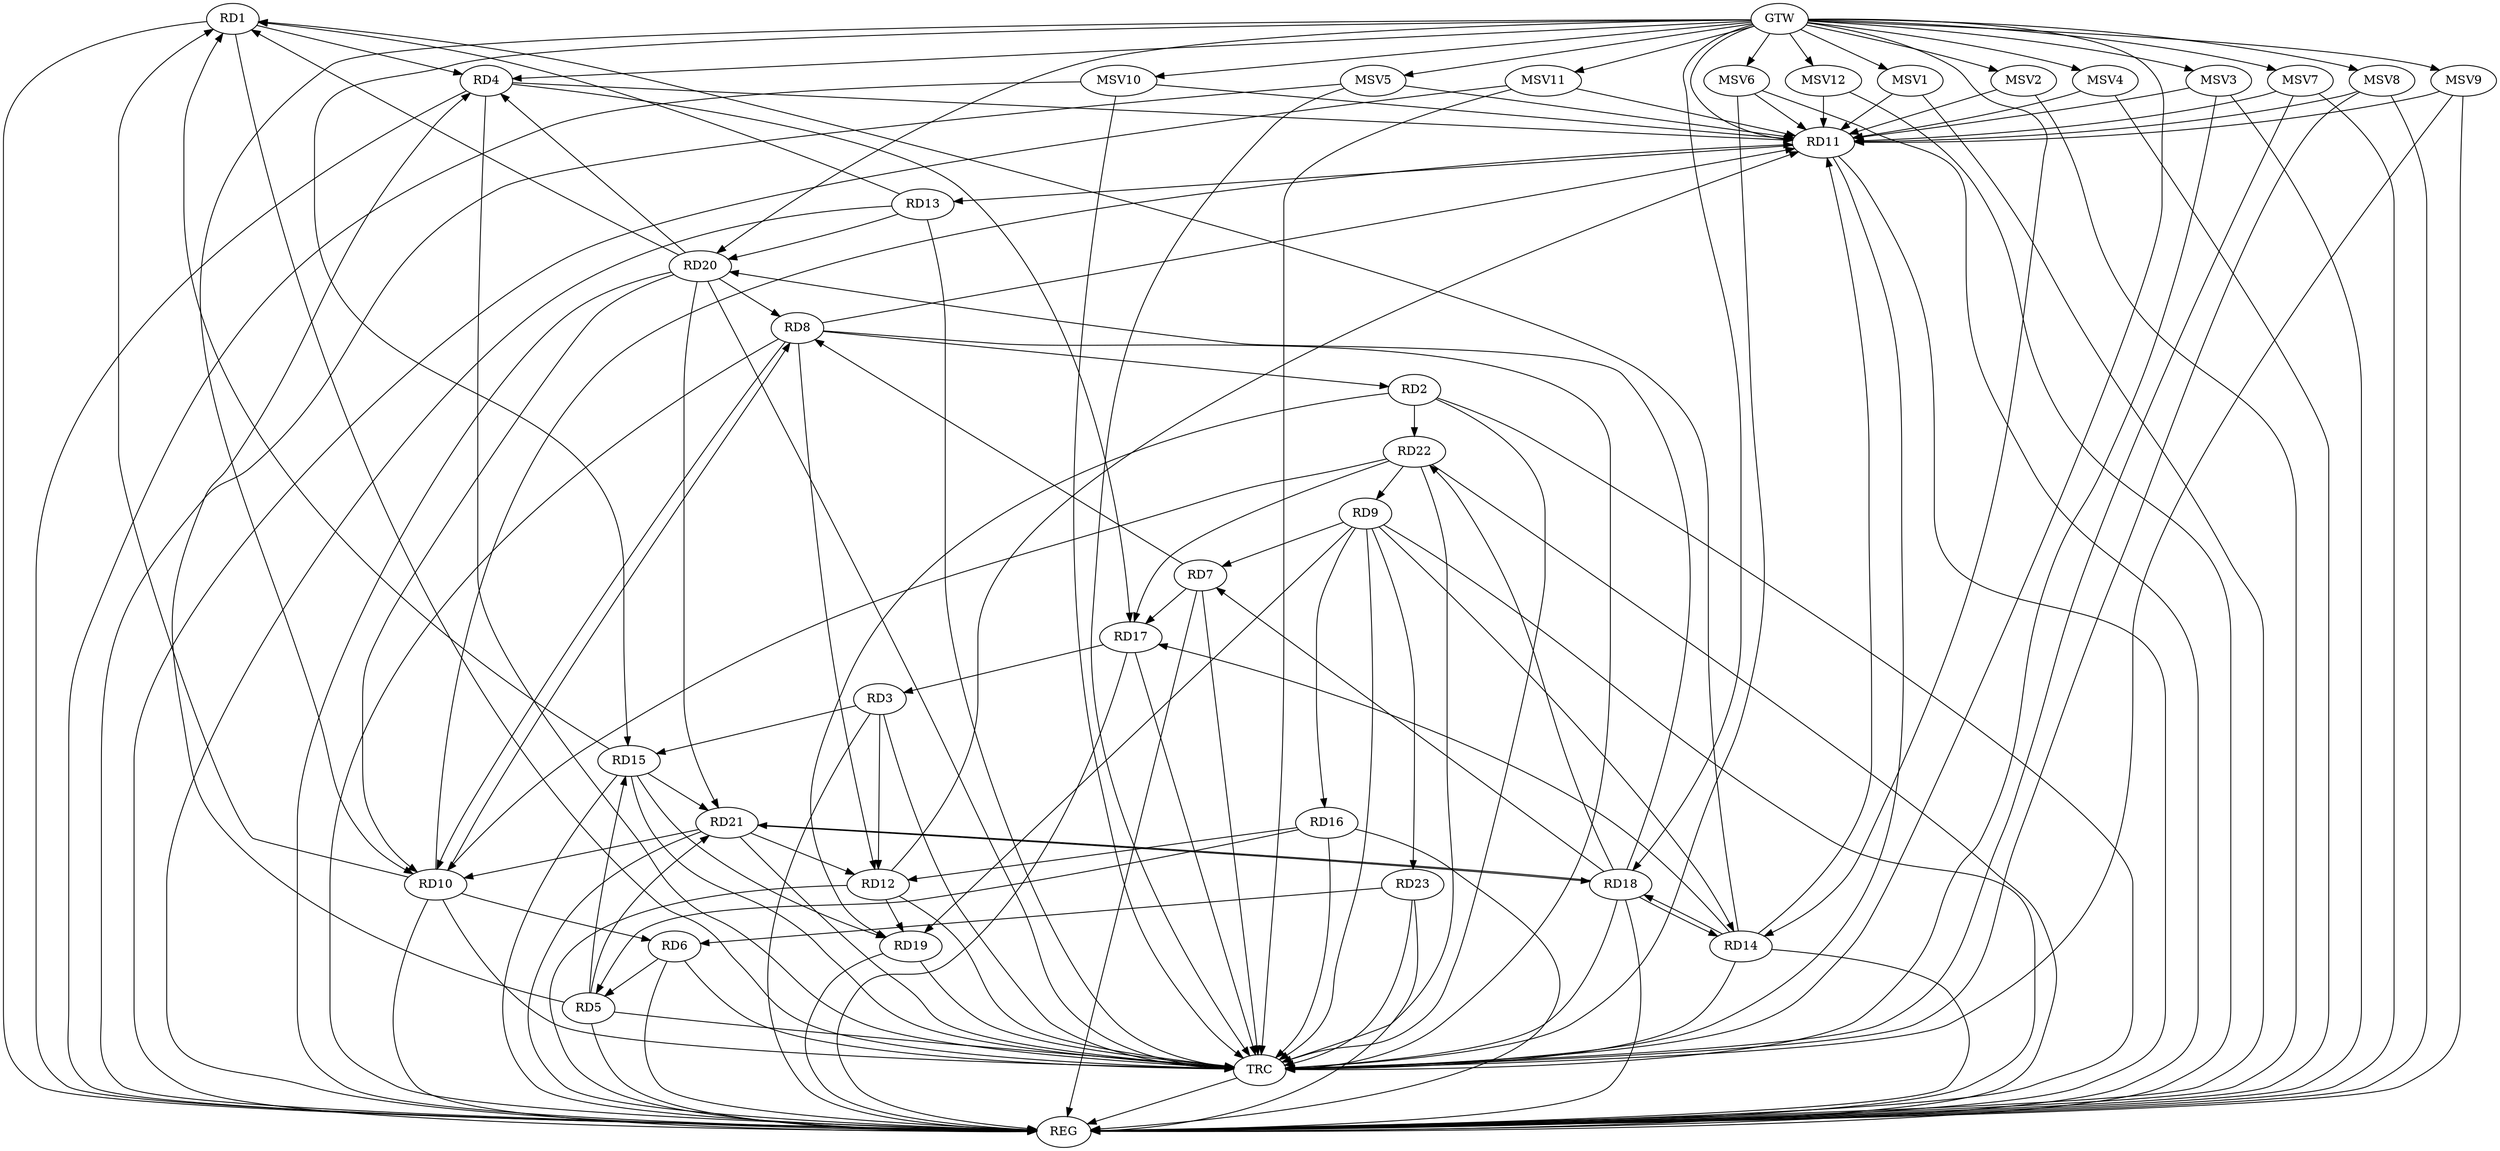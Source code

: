 strict digraph G {
  RD1 [ label="RD1" ];
  RD2 [ label="RD2" ];
  RD3 [ label="RD3" ];
  RD4 [ label="RD4" ];
  RD5 [ label="RD5" ];
  RD6 [ label="RD6" ];
  RD7 [ label="RD7" ];
  RD8 [ label="RD8" ];
  RD9 [ label="RD9" ];
  RD10 [ label="RD10" ];
  RD11 [ label="RD11" ];
  RD12 [ label="RD12" ];
  RD13 [ label="RD13" ];
  RD14 [ label="RD14" ];
  RD15 [ label="RD15" ];
  RD16 [ label="RD16" ];
  RD17 [ label="RD17" ];
  RD18 [ label="RD18" ];
  RD19 [ label="RD19" ];
  RD20 [ label="RD20" ];
  RD21 [ label="RD21" ];
  RD22 [ label="RD22" ];
  RD23 [ label="RD23" ];
  GTW [ label="GTW" ];
  REG [ label="REG" ];
  TRC [ label="TRC" ];
  MSV1 [ label="MSV1" ];
  MSV2 [ label="MSV2" ];
  MSV3 [ label="MSV3" ];
  MSV4 [ label="MSV4" ];
  MSV5 [ label="MSV5" ];
  MSV6 [ label="MSV6" ];
  MSV7 [ label="MSV7" ];
  MSV8 [ label="MSV8" ];
  MSV9 [ label="MSV9" ];
  MSV10 [ label="MSV10" ];
  MSV11 [ label="MSV11" ];
  MSV12 [ label="MSV12" ];
  RD1 -> RD4;
  RD10 -> RD1;
  RD13 -> RD1;
  RD14 -> RD1;
  RD15 -> RD1;
  RD20 -> RD1;
  RD8 -> RD2;
  RD2 -> RD19;
  RD2 -> RD22;
  RD3 -> RD12;
  RD3 -> RD15;
  RD17 -> RD3;
  RD5 -> RD4;
  RD4 -> RD11;
  RD4 -> RD17;
  RD20 -> RD4;
  RD6 -> RD5;
  RD5 -> RD15;
  RD16 -> RD5;
  RD5 -> RD21;
  RD10 -> RD6;
  RD23 -> RD6;
  RD7 -> RD8;
  RD9 -> RD7;
  RD7 -> RD17;
  RD18 -> RD7;
  RD8 -> RD10;
  RD10 -> RD8;
  RD8 -> RD11;
  RD8 -> RD12;
  RD20 -> RD8;
  RD9 -> RD14;
  RD9 -> RD16;
  RD9 -> RD19;
  RD22 -> RD9;
  RD9 -> RD23;
  RD10 -> RD11;
  RD20 -> RD10;
  RD21 -> RD10;
  RD22 -> RD10;
  RD12 -> RD11;
  RD11 -> RD13;
  RD14 -> RD11;
  RD16 -> RD12;
  RD12 -> RD19;
  RD21 -> RD12;
  RD13 -> RD20;
  RD14 -> RD17;
  RD14 -> RD18;
  RD18 -> RD14;
  RD15 -> RD19;
  RD15 -> RD21;
  RD22 -> RD17;
  RD18 -> RD20;
  RD18 -> RD21;
  RD21 -> RD18;
  RD18 -> RD22;
  RD20 -> RD21;
  GTW -> RD15;
  GTW -> RD20;
  GTW -> RD18;
  GTW -> RD10;
  GTW -> RD4;
  GTW -> RD14;
  GTW -> RD11;
  RD1 -> REG;
  RD2 -> REG;
  RD3 -> REG;
  RD4 -> REG;
  RD5 -> REG;
  RD6 -> REG;
  RD7 -> REG;
  RD8 -> REG;
  RD9 -> REG;
  RD10 -> REG;
  RD11 -> REG;
  RD12 -> REG;
  RD13 -> REG;
  RD14 -> REG;
  RD15 -> REG;
  RD16 -> REG;
  RD17 -> REG;
  RD18 -> REG;
  RD19 -> REG;
  RD20 -> REG;
  RD21 -> REG;
  RD22 -> REG;
  RD23 -> REG;
  RD1 -> TRC;
  RD2 -> TRC;
  RD3 -> TRC;
  RD4 -> TRC;
  RD5 -> TRC;
  RD6 -> TRC;
  RD7 -> TRC;
  RD8 -> TRC;
  RD9 -> TRC;
  RD10 -> TRC;
  RD11 -> TRC;
  RD12 -> TRC;
  RD13 -> TRC;
  RD14 -> TRC;
  RD15 -> TRC;
  RD16 -> TRC;
  RD17 -> TRC;
  RD18 -> TRC;
  RD19 -> TRC;
  RD20 -> TRC;
  RD21 -> TRC;
  RD22 -> TRC;
  RD23 -> TRC;
  GTW -> TRC;
  TRC -> REG;
  MSV1 -> RD11;
  GTW -> MSV1;
  MSV1 -> REG;
  MSV2 -> RD11;
  GTW -> MSV2;
  MSV2 -> REG;
  MSV3 -> RD11;
  GTW -> MSV3;
  MSV3 -> REG;
  MSV3 -> TRC;
  MSV4 -> RD11;
  GTW -> MSV4;
  MSV4 -> REG;
  MSV5 -> RD11;
  MSV6 -> RD11;
  GTW -> MSV5;
  MSV5 -> REG;
  MSV5 -> TRC;
  GTW -> MSV6;
  MSV6 -> REG;
  MSV6 -> TRC;
  MSV7 -> RD11;
  MSV8 -> RD11;
  GTW -> MSV7;
  MSV7 -> REG;
  MSV7 -> TRC;
  GTW -> MSV8;
  MSV8 -> REG;
  MSV8 -> TRC;
  MSV9 -> RD11;
  GTW -> MSV9;
  MSV9 -> REG;
  MSV9 -> TRC;
  MSV10 -> RD11;
  GTW -> MSV10;
  MSV10 -> REG;
  MSV10 -> TRC;
  MSV11 -> RD11;
  MSV12 -> RD11;
  GTW -> MSV11;
  MSV11 -> REG;
  MSV11 -> TRC;
  GTW -> MSV12;
  MSV12 -> REG;
}
